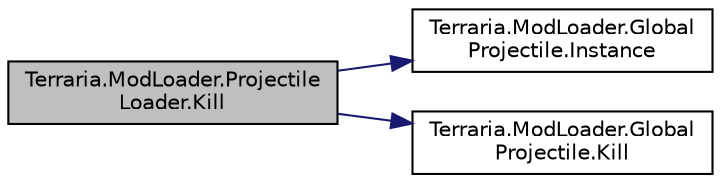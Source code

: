 digraph "Terraria.ModLoader.ProjectileLoader.Kill"
{
  edge [fontname="Helvetica",fontsize="10",labelfontname="Helvetica",labelfontsize="10"];
  node [fontname="Helvetica",fontsize="10",shape=record];
  rankdir="LR";
  Node78 [label="Terraria.ModLoader.Projectile\lLoader.Kill",height=0.2,width=0.4,color="black", fillcolor="grey75", style="filled", fontcolor="black"];
  Node78 -> Node79 [color="midnightblue",fontsize="10",style="solid",fontname="Helvetica"];
  Node79 [label="Terraria.ModLoader.Global\lProjectile.Instance",height=0.2,width=0.4,color="black", fillcolor="white", style="filled",URL="$class_terraria_1_1_mod_loader_1_1_global_projectile.html#ac385423894e4a48e74b7a185095d4212"];
  Node78 -> Node80 [color="midnightblue",fontsize="10",style="solid",fontname="Helvetica"];
  Node80 [label="Terraria.ModLoader.Global\lProjectile.Kill",height=0.2,width=0.4,color="black", fillcolor="white", style="filled",URL="$class_terraria_1_1_mod_loader_1_1_global_projectile.html#a1d449abeb4ee387b6b2ebe33da5693aa",tooltip="Allows you to control what happens when a projectile is killed (for example, creating dust or making ..."];
}
